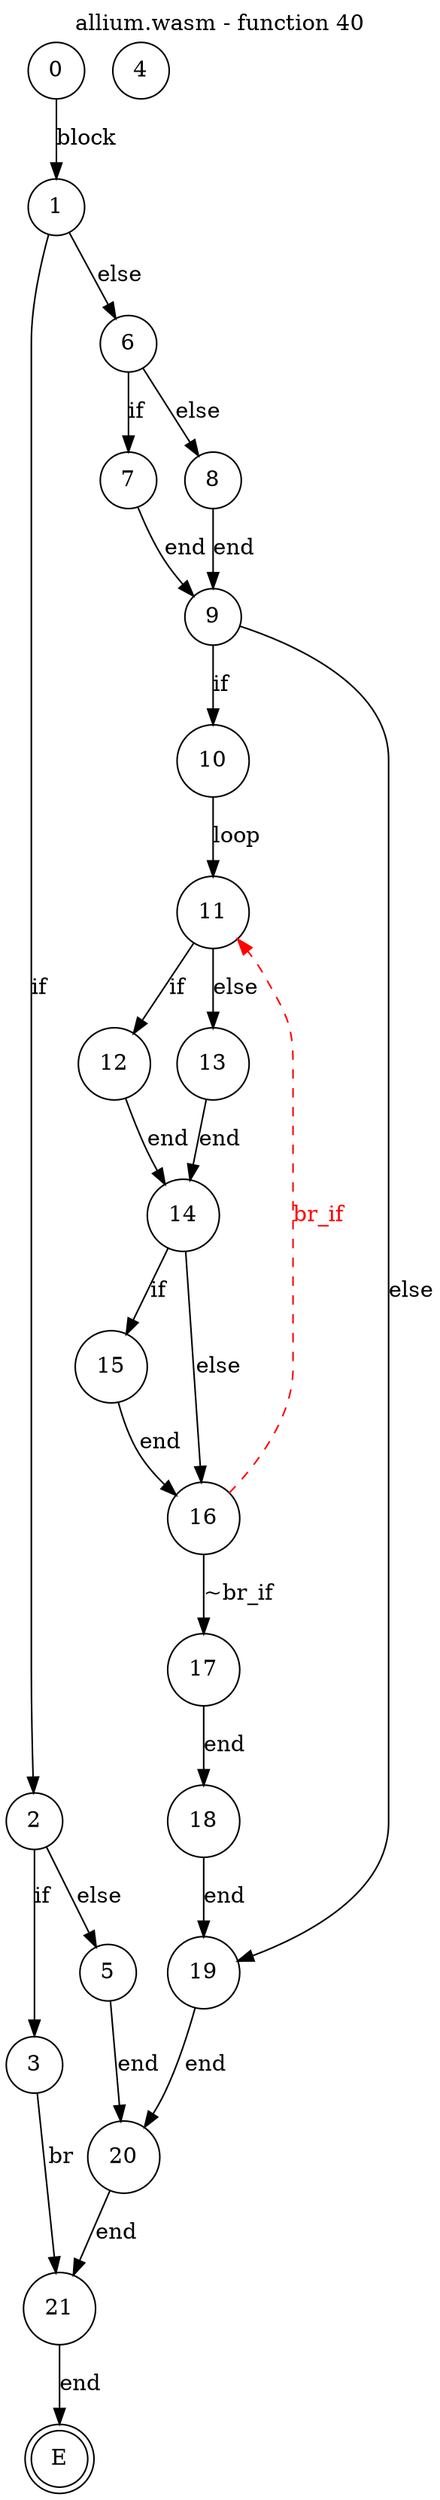 digraph finite_state_machine {
    label = "allium.wasm - function 40"
    labelloc =  t
    labelfontsize = 16
    labelfontcolor = black
    labelfontname = "Helvetica"
    node [shape = doublecircle]; E ;
node [shape=circle, fontcolor=black, style="", label="0"]0
node [shape=circle, fontcolor=black, style="", label="1"]1
node [shape=circle, fontcolor=black, style="", label="2"]2
node [shape=circle, fontcolor=black, style="", label="3"]3
node [shape=circle, fontcolor=black, style="", label="4"]4
node [shape=circle, fontcolor=black, style="", label="5"]5
node [shape=circle, fontcolor=black, style="", label="6"]6
node [shape=circle, fontcolor=black, style="", label="7"]7
node [shape=circle, fontcolor=black, style="", label="8"]8
node [shape=circle, fontcolor=black, style="", label="9"]9
node [shape=circle, fontcolor=black, style="", label="10"]10
node [shape=circle, fontcolor=black, style="", label="11"]11
node [shape=circle, fontcolor=black, style="", label="12"]12
node [shape=circle, fontcolor=black, style="", label="13"]13
node [shape=circle, fontcolor=black, style="", label="14"]14
node [shape=circle, fontcolor=black, style="", label="15"]15
node [shape=circle, fontcolor=black, style="", label="16"]16
node [shape=circle, fontcolor=black, style="", label="17"]17
node [shape=circle, fontcolor=black, style="", label="18"]18
node [shape=circle, fontcolor=black, style="", label="19"]19
node [shape=circle, fontcolor=black, style="", label="20"]20
node [shape=circle, fontcolor=black, style="", label="21"]21
node [shape=circle, fontcolor=black, style="", label="E"]E
    0 -> 1[label="block"];
    1 -> 2[label="if"];
    1 -> 6[label="else"];
    2 -> 3[label="if"];
    2 -> 5[label="else"];
    3 -> 21[label="br"];
    5 -> 20[label="end"];
    6 -> 7[label="if"];
    6 -> 8[label="else"];
    7 -> 9[label="end"];
    8 -> 9[label="end"];
    9 -> 10[label="if"];
    9 -> 19[label="else"];
    10 -> 11[label="loop"];
    11 -> 12[label="if"];
    11 -> 13[label="else"];
    12 -> 14[label="end"];
    13 -> 14[label="end"];
    14 -> 15[label="if"];
    14 -> 16[label="else"];
    15 -> 16[label="end"];
    16 -> 17[label="~br_if"];
    16 -> 11[style="dashed" color="red" fontcolor="red" label="br_if"];
    17 -> 18[label="end"];
    18 -> 19[label="end"];
    19 -> 20[label="end"];
    20 -> 21[label="end"];
    21 -> E[label="end"];
}
